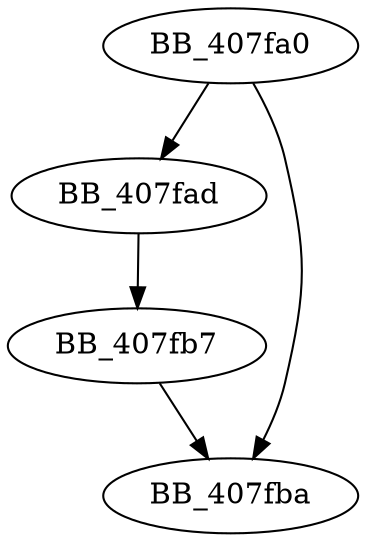 DiGraph sub_407FA0{
BB_407fa0->BB_407fad
BB_407fa0->BB_407fba
BB_407fad->BB_407fb7
BB_407fb7->BB_407fba
}
